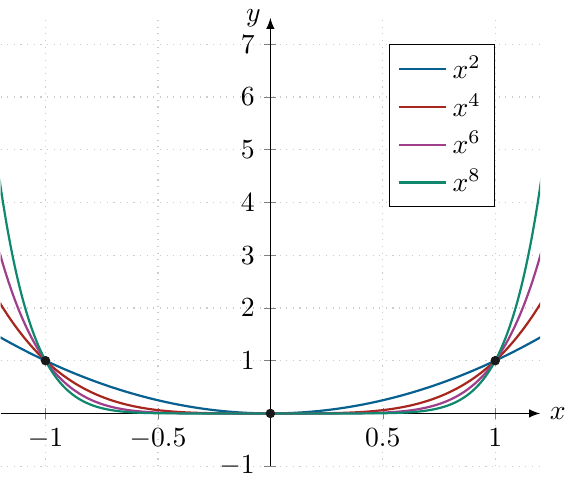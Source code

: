 \documentclass[crop]{standalone}
\usepackage[dvipsnames]{xcolor}
\usepackage{tikz}
\usepackage{pgfplots}
\pgfplotsset{compat=1.18}
\usetikzlibrary{shapes.geometric,positioning}
\begin{document}
  \begin{tikzpicture}%[font=\scriptsize]
    \begin{axis}[%
      axis x line=center,axis y line=center,
      % axis on top,
      xlabel={$x$},ylabel={$y$},
      xlabel style={right},ylabel style={left},
      xmin=-1.2,xmax=1.2,xtick={-1,-0.5,0.5,1},
      ymin=-1,ymax=7.5,ytick={-1,0,1,2,3,4,5,6,7,8,9},
      restrict y to domain=-1:10,
      axis line style={-latex},
      major grid style={dotted,gray!40},
      grid=major,
      legend entries={$x^{2}$,$x^{4}$,$x^{6}$,$x^{8}$},
      legend style={at={(axis cs:1,7)}}
    ]%
      \addplot[mark=none,domain=-5:5,color=MidnightBlue,thick,samples=1000] {x^2};
      \addplot[mark=none,domain=-5:5,color=Mahogany,thick,samples=1000] {x^4};
      \addplot[mark=none,domain=-5:5,color=DarkOrchid,thick,samples=1000] {x^6};
      \addplot[mark=none,domain=-5:5,color=PineGreen,thick,samples=1000] {x^8};

      \addplot[mark=*,mark size=1.5pt,color=black!90] coordinates {(1,1)};
      \addplot[mark=*,mark size=1.5pt,color=black!90] coordinates {(-1,1)};
      \addplot[mark=*,mark size=1.5pt,color=black!90] coordinates {(0,0)};
    \end{axis}
  \end{tikzpicture}%
\end{document}